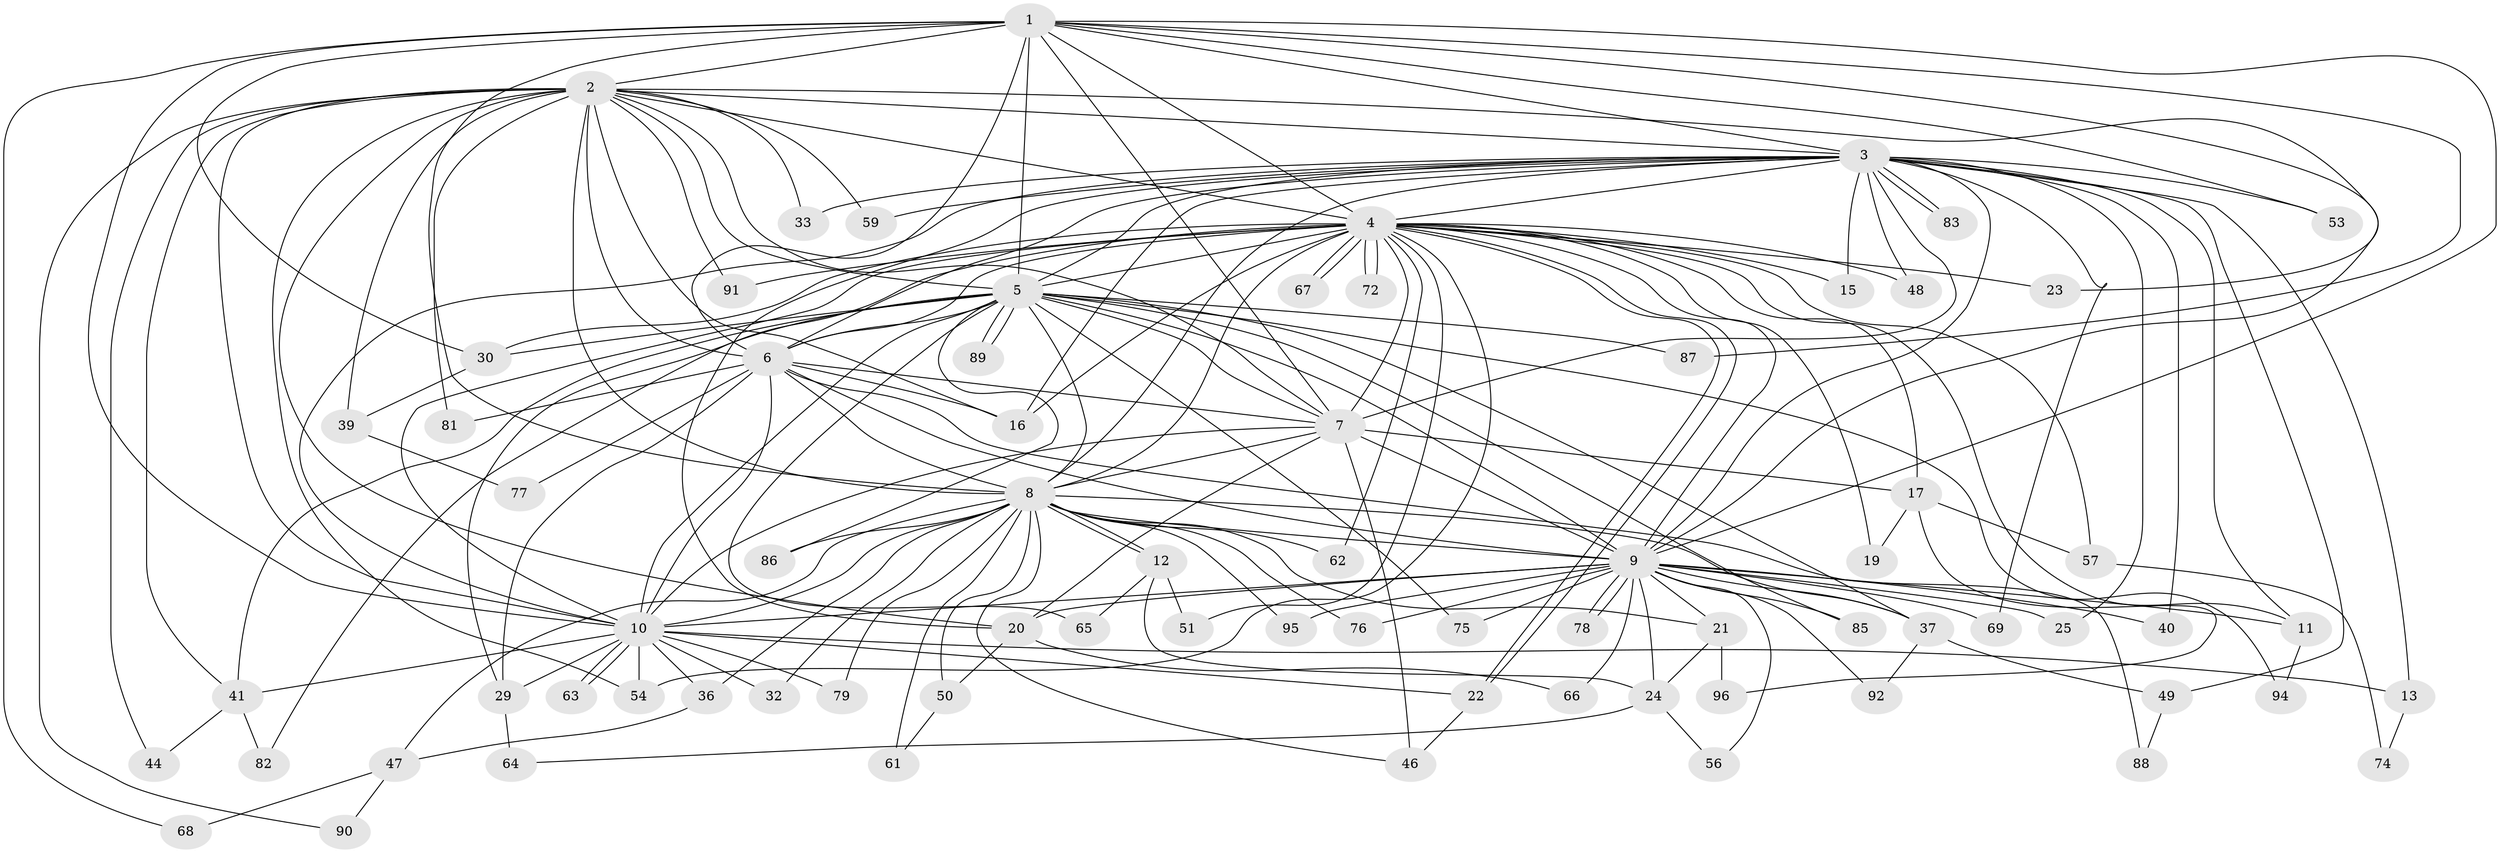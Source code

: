 // original degree distribution, {14: 0.010416666666666666, 22: 0.010416666666666666, 25: 0.010416666666666666, 30: 0.010416666666666666, 20: 0.010416666666666666, 15: 0.010416666666666666, 13: 0.010416666666666666, 23: 0.010416666666666666, 26: 0.010416666666666666, 21: 0.010416666666666666, 3: 0.21875, 5: 0.041666666666666664, 4: 0.08333333333333333, 2: 0.5416666666666666, 6: 0.010416666666666666}
// Generated by graph-tools (version 1.1) at 2025/11/02/27/25 16:11:02]
// undirected, 74 vertices, 186 edges
graph export_dot {
graph [start="1"]
  node [color=gray90,style=filled];
  1 [super="+38"];
  2 [super="+26"];
  3 [super="+27"];
  4 [super="+18"];
  5 [super="+43"];
  6;
  7 [super="+71"];
  8 [super="+31"];
  9 [super="+14"];
  10 [super="+58"];
  11 [super="+80"];
  12 [super="+60"];
  13;
  15;
  16 [super="+84"];
  17;
  19;
  20 [super="+52"];
  21;
  22 [super="+35"];
  23;
  24 [super="+42"];
  25 [super="+28"];
  29 [super="+34"];
  30;
  32;
  33;
  36;
  37 [super="+55"];
  39;
  40;
  41 [super="+45"];
  44;
  46 [super="+70"];
  47;
  48;
  49;
  50;
  51;
  53;
  54 [super="+73"];
  56;
  57;
  59;
  61 [super="+93"];
  62;
  63;
  64;
  65;
  66;
  67;
  68;
  69;
  72;
  74;
  75;
  76;
  77;
  78;
  79;
  81;
  82;
  83;
  85;
  86;
  87;
  88;
  89;
  90;
  91;
  92;
  94;
  95;
  96;
  1 -- 2;
  1 -- 3;
  1 -- 4;
  1 -- 5;
  1 -- 6;
  1 -- 7;
  1 -- 8;
  1 -- 9;
  1 -- 10;
  1 -- 23;
  1 -- 53;
  1 -- 68;
  1 -- 87;
  1 -- 30;
  2 -- 3;
  2 -- 4;
  2 -- 5;
  2 -- 6;
  2 -- 7;
  2 -- 8 [weight=2];
  2 -- 9;
  2 -- 10 [weight=2];
  2 -- 20;
  2 -- 33;
  2 -- 39;
  2 -- 44;
  2 -- 59;
  2 -- 81;
  2 -- 90;
  2 -- 91;
  2 -- 16;
  2 -- 41;
  2 -- 54;
  3 -- 4;
  3 -- 5;
  3 -- 6;
  3 -- 7;
  3 -- 8;
  3 -- 9;
  3 -- 10;
  3 -- 13;
  3 -- 15;
  3 -- 16;
  3 -- 25 [weight=2];
  3 -- 33;
  3 -- 40;
  3 -- 48;
  3 -- 49;
  3 -- 53;
  3 -- 59;
  3 -- 69;
  3 -- 83;
  3 -- 83;
  3 -- 20;
  3 -- 11;
  4 -- 5 [weight=2];
  4 -- 6 [weight=2];
  4 -- 7;
  4 -- 8;
  4 -- 9;
  4 -- 10;
  4 -- 11;
  4 -- 15;
  4 -- 17;
  4 -- 19;
  4 -- 22;
  4 -- 22;
  4 -- 23;
  4 -- 30;
  4 -- 51;
  4 -- 54;
  4 -- 57;
  4 -- 62;
  4 -- 67;
  4 -- 67;
  4 -- 72;
  4 -- 72;
  4 -- 91;
  4 -- 48;
  4 -- 16;
  4 -- 29;
  5 -- 6;
  5 -- 7;
  5 -- 8;
  5 -- 9;
  5 -- 10;
  5 -- 30;
  5 -- 37;
  5 -- 41;
  5 -- 75;
  5 -- 82;
  5 -- 85;
  5 -- 86;
  5 -- 89;
  5 -- 89;
  5 -- 94;
  5 -- 65;
  5 -- 87;
  6 -- 7;
  6 -- 8;
  6 -- 9;
  6 -- 10;
  6 -- 16;
  6 -- 29;
  6 -- 77;
  6 -- 81;
  6 -- 88;
  7 -- 8;
  7 -- 9;
  7 -- 10 [weight=2];
  7 -- 17;
  7 -- 20;
  7 -- 46;
  8 -- 9 [weight=2];
  8 -- 10;
  8 -- 12;
  8 -- 12;
  8 -- 21;
  8 -- 32;
  8 -- 46;
  8 -- 50;
  8 -- 61 [weight=2];
  8 -- 62;
  8 -- 79;
  8 -- 95;
  8 -- 36;
  8 -- 86;
  8 -- 76;
  8 -- 47;
  8 -- 37;
  9 -- 10;
  9 -- 11;
  9 -- 24 [weight=2];
  9 -- 25;
  9 -- 40;
  9 -- 56;
  9 -- 66;
  9 -- 69;
  9 -- 75;
  9 -- 76;
  9 -- 78;
  9 -- 78;
  9 -- 85;
  9 -- 92;
  9 -- 95;
  9 -- 20;
  9 -- 21;
  9 -- 37;
  10 -- 13;
  10 -- 29;
  10 -- 32;
  10 -- 36;
  10 -- 41;
  10 -- 54;
  10 -- 63;
  10 -- 63;
  10 -- 79;
  10 -- 22;
  11 -- 94;
  12 -- 51;
  12 -- 65;
  12 -- 24;
  13 -- 74;
  17 -- 19;
  17 -- 57;
  17 -- 96;
  20 -- 50;
  20 -- 66;
  21 -- 24;
  21 -- 96;
  22 -- 46;
  24 -- 56;
  24 -- 64;
  29 -- 64;
  30 -- 39;
  36 -- 47;
  37 -- 49;
  37 -- 92;
  39 -- 77;
  41 -- 44;
  41 -- 82;
  47 -- 68;
  47 -- 90;
  49 -- 88;
  50 -- 61;
  57 -- 74;
}
